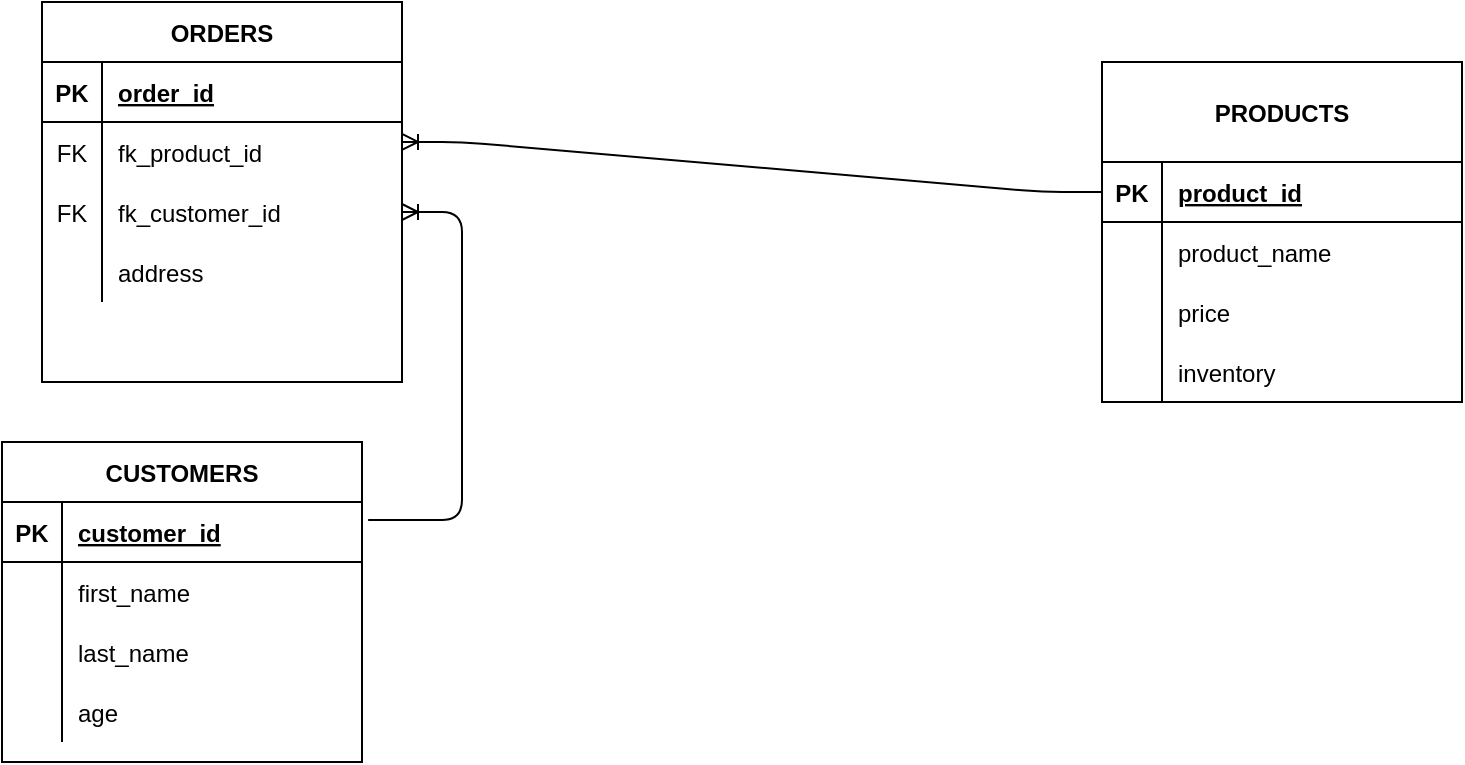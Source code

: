 <mxfile version="14.6.12" type="device"><diagram id="tWWqAjPVi3UzpjPd0Ssp" name="Page-1"><mxGraphModel dx="868" dy="482" grid="1" gridSize="10" guides="1" tooltips="1" connect="1" arrows="1" fold="1" page="1" pageScale="1" pageWidth="850" pageHeight="1100" math="0" shadow="0"><root><mxCell id="0"/><mxCell id="1" parent="0"/><mxCell id="pz_dj9EtpBRKpAkUoimE-24" value="ORDERS" style="shape=table;startSize=30;container=1;collapsible=1;childLayout=tableLayout;fixedRows=1;rowLines=0;fontStyle=1;align=center;resizeLast=1;" parent="1" vertex="1"><mxGeometry x="60" y="40" width="180" height="190" as="geometry"/></mxCell><mxCell id="pz_dj9EtpBRKpAkUoimE-25" value="" style="shape=partialRectangle;collapsible=0;dropTarget=0;pointerEvents=0;fillColor=none;top=0;left=0;bottom=1;right=0;points=[[0,0.5],[1,0.5]];portConstraint=eastwest;" parent="pz_dj9EtpBRKpAkUoimE-24" vertex="1"><mxGeometry y="30" width="180" height="30" as="geometry"/></mxCell><mxCell id="pz_dj9EtpBRKpAkUoimE-26" value="PK" style="shape=partialRectangle;connectable=0;fillColor=none;top=0;left=0;bottom=0;right=0;fontStyle=1;overflow=hidden;" parent="pz_dj9EtpBRKpAkUoimE-25" vertex="1"><mxGeometry width="30" height="30" as="geometry"/></mxCell><mxCell id="pz_dj9EtpBRKpAkUoimE-27" value="order_id" style="shape=partialRectangle;connectable=0;fillColor=none;top=0;left=0;bottom=0;right=0;align=left;spacingLeft=6;fontStyle=5;overflow=hidden;" parent="pz_dj9EtpBRKpAkUoimE-25" vertex="1"><mxGeometry x="30" width="150" height="30" as="geometry"/></mxCell><mxCell id="pz_dj9EtpBRKpAkUoimE-28" value="" style="shape=partialRectangle;collapsible=0;dropTarget=0;pointerEvents=0;fillColor=none;top=0;left=0;bottom=0;right=0;points=[[0,0.5],[1,0.5]];portConstraint=eastwest;" parent="pz_dj9EtpBRKpAkUoimE-24" vertex="1"><mxGeometry y="60" width="180" height="30" as="geometry"/></mxCell><mxCell id="pz_dj9EtpBRKpAkUoimE-29" value="FK" style="shape=partialRectangle;connectable=0;fillColor=none;top=0;left=0;bottom=0;right=0;editable=1;overflow=hidden;" parent="pz_dj9EtpBRKpAkUoimE-28" vertex="1"><mxGeometry width="30" height="30" as="geometry"/></mxCell><mxCell id="pz_dj9EtpBRKpAkUoimE-30" value="fk_product_id" style="shape=partialRectangle;connectable=0;fillColor=none;top=0;left=0;bottom=0;right=0;align=left;spacingLeft=6;overflow=hidden;" parent="pz_dj9EtpBRKpAkUoimE-28" vertex="1"><mxGeometry x="30" width="150" height="30" as="geometry"/></mxCell><mxCell id="pz_dj9EtpBRKpAkUoimE-31" value="" style="shape=partialRectangle;collapsible=0;dropTarget=0;pointerEvents=0;fillColor=none;top=0;left=0;bottom=0;right=0;points=[[0,0.5],[1,0.5]];portConstraint=eastwest;" parent="pz_dj9EtpBRKpAkUoimE-24" vertex="1"><mxGeometry y="90" width="180" height="30" as="geometry"/></mxCell><mxCell id="pz_dj9EtpBRKpAkUoimE-32" value="FK" style="shape=partialRectangle;connectable=0;fillColor=none;top=0;left=0;bottom=0;right=0;editable=1;overflow=hidden;" parent="pz_dj9EtpBRKpAkUoimE-31" vertex="1"><mxGeometry width="30" height="30" as="geometry"/></mxCell><mxCell id="pz_dj9EtpBRKpAkUoimE-33" value="fk_customer_id" style="shape=partialRectangle;connectable=0;fillColor=none;top=0;left=0;bottom=0;right=0;align=left;spacingLeft=6;overflow=hidden;" parent="pz_dj9EtpBRKpAkUoimE-31" vertex="1"><mxGeometry x="30" width="150" height="30" as="geometry"/></mxCell><mxCell id="pz_dj9EtpBRKpAkUoimE-34" value="" style="shape=partialRectangle;collapsible=0;dropTarget=0;pointerEvents=0;fillColor=none;top=0;left=0;bottom=0;right=0;points=[[0,0.5],[1,0.5]];portConstraint=eastwest;" parent="pz_dj9EtpBRKpAkUoimE-24" vertex="1"><mxGeometry y="120" width="180" height="30" as="geometry"/></mxCell><mxCell id="pz_dj9EtpBRKpAkUoimE-35" value="" style="shape=partialRectangle;connectable=0;fillColor=none;top=0;left=0;bottom=0;right=0;editable=1;overflow=hidden;" parent="pz_dj9EtpBRKpAkUoimE-34" vertex="1"><mxGeometry width="30" height="30" as="geometry"/></mxCell><mxCell id="pz_dj9EtpBRKpAkUoimE-36" value="address" style="shape=partialRectangle;connectable=0;fillColor=none;top=0;left=0;bottom=0;right=0;align=left;spacingLeft=6;overflow=hidden;" parent="pz_dj9EtpBRKpAkUoimE-34" vertex="1"><mxGeometry x="30" width="150" height="30" as="geometry"/></mxCell><mxCell id="pz_dj9EtpBRKpAkUoimE-50" value="CUSTOMERS" style="shape=table;startSize=30;container=1;collapsible=1;childLayout=tableLayout;fixedRows=1;rowLines=0;fontStyle=1;align=center;resizeLast=1;" parent="1" vertex="1"><mxGeometry x="40" y="260" width="180" height="160" as="geometry"/></mxCell><mxCell id="pz_dj9EtpBRKpAkUoimE-51" value="" style="shape=partialRectangle;collapsible=0;dropTarget=0;pointerEvents=0;fillColor=none;top=0;left=0;bottom=1;right=0;points=[[0,0.5],[1,0.5]];portConstraint=eastwest;" parent="pz_dj9EtpBRKpAkUoimE-50" vertex="1"><mxGeometry y="30" width="180" height="30" as="geometry"/></mxCell><mxCell id="pz_dj9EtpBRKpAkUoimE-52" value="PK" style="shape=partialRectangle;connectable=0;fillColor=none;top=0;left=0;bottom=0;right=0;fontStyle=1;overflow=hidden;" parent="pz_dj9EtpBRKpAkUoimE-51" vertex="1"><mxGeometry width="30" height="30" as="geometry"/></mxCell><mxCell id="pz_dj9EtpBRKpAkUoimE-53" value="customer_id" style="shape=partialRectangle;connectable=0;fillColor=none;top=0;left=0;bottom=0;right=0;align=left;spacingLeft=6;fontStyle=5;overflow=hidden;" parent="pz_dj9EtpBRKpAkUoimE-51" vertex="1"><mxGeometry x="30" width="150" height="30" as="geometry"/></mxCell><mxCell id="pz_dj9EtpBRKpAkUoimE-54" value="" style="shape=partialRectangle;collapsible=0;dropTarget=0;pointerEvents=0;fillColor=none;top=0;left=0;bottom=0;right=0;points=[[0,0.5],[1,0.5]];portConstraint=eastwest;" parent="pz_dj9EtpBRKpAkUoimE-50" vertex="1"><mxGeometry y="60" width="180" height="30" as="geometry"/></mxCell><mxCell id="pz_dj9EtpBRKpAkUoimE-55" value="" style="shape=partialRectangle;connectable=0;fillColor=none;top=0;left=0;bottom=0;right=0;editable=1;overflow=hidden;" parent="pz_dj9EtpBRKpAkUoimE-54" vertex="1"><mxGeometry width="30" height="30" as="geometry"/></mxCell><mxCell id="pz_dj9EtpBRKpAkUoimE-56" value="first_name" style="shape=partialRectangle;connectable=0;fillColor=none;top=0;left=0;bottom=0;right=0;align=left;spacingLeft=6;overflow=hidden;" parent="pz_dj9EtpBRKpAkUoimE-54" vertex="1"><mxGeometry x="30" width="150" height="30" as="geometry"/></mxCell><mxCell id="pz_dj9EtpBRKpAkUoimE-57" value="" style="shape=partialRectangle;collapsible=0;dropTarget=0;pointerEvents=0;fillColor=none;top=0;left=0;bottom=0;right=0;points=[[0,0.5],[1,0.5]];portConstraint=eastwest;" parent="pz_dj9EtpBRKpAkUoimE-50" vertex="1"><mxGeometry y="90" width="180" height="30" as="geometry"/></mxCell><mxCell id="pz_dj9EtpBRKpAkUoimE-58" value="" style="shape=partialRectangle;connectable=0;fillColor=none;top=0;left=0;bottom=0;right=0;editable=1;overflow=hidden;" parent="pz_dj9EtpBRKpAkUoimE-57" vertex="1"><mxGeometry width="30" height="30" as="geometry"/></mxCell><mxCell id="pz_dj9EtpBRKpAkUoimE-59" value="last_name" style="shape=partialRectangle;connectable=0;fillColor=none;top=0;left=0;bottom=0;right=0;align=left;spacingLeft=6;overflow=hidden;" parent="pz_dj9EtpBRKpAkUoimE-57" vertex="1"><mxGeometry x="30" width="150" height="30" as="geometry"/></mxCell><mxCell id="pz_dj9EtpBRKpAkUoimE-60" value="" style="shape=partialRectangle;collapsible=0;dropTarget=0;pointerEvents=0;fillColor=none;top=0;left=0;bottom=0;right=0;points=[[0,0.5],[1,0.5]];portConstraint=eastwest;" parent="pz_dj9EtpBRKpAkUoimE-50" vertex="1"><mxGeometry y="120" width="180" height="30" as="geometry"/></mxCell><mxCell id="pz_dj9EtpBRKpAkUoimE-61" value="" style="shape=partialRectangle;connectable=0;fillColor=none;top=0;left=0;bottom=0;right=0;editable=1;overflow=hidden;" parent="pz_dj9EtpBRKpAkUoimE-60" vertex="1"><mxGeometry width="30" height="30" as="geometry"/></mxCell><mxCell id="pz_dj9EtpBRKpAkUoimE-62" value="age" style="shape=partialRectangle;connectable=0;fillColor=none;top=0;left=0;bottom=0;right=0;align=left;spacingLeft=6;overflow=hidden;" parent="pz_dj9EtpBRKpAkUoimE-60" vertex="1"><mxGeometry x="30" width="150" height="30" as="geometry"/></mxCell><mxCell id="u2fMgaXsOnDYg_jqCYGO-6" value="" style="edgeStyle=entityRelationEdgeStyle;fontSize=12;html=1;endArrow=ERoneToMany;exitX=1.017;exitY=0.3;exitDx=0;exitDy=0;exitPerimeter=0;" edge="1" parent="1" source="pz_dj9EtpBRKpAkUoimE-51" target="pz_dj9EtpBRKpAkUoimE-31"><mxGeometry width="100" height="100" relative="1" as="geometry"><mxPoint x="510" y="200" as="sourcePoint"/><mxPoint x="610" y="100" as="targetPoint"/></mxGeometry></mxCell><mxCell id="u2fMgaXsOnDYg_jqCYGO-7" value="PRODUCTS" style="shape=table;startSize=50;container=1;collapsible=1;childLayout=tableLayout;fixedRows=1;rowLines=0;fontStyle=1;align=center;resizeLast=1;" vertex="1" parent="1"><mxGeometry x="590" y="70" width="180" height="170" as="geometry"/></mxCell><mxCell id="u2fMgaXsOnDYg_jqCYGO-8" value="" style="shape=partialRectangle;collapsible=0;dropTarget=0;pointerEvents=0;fillColor=none;top=0;left=0;bottom=1;right=0;points=[[0,0.5],[1,0.5]];portConstraint=eastwest;" vertex="1" parent="u2fMgaXsOnDYg_jqCYGO-7"><mxGeometry y="50" width="180" height="30" as="geometry"/></mxCell><mxCell id="u2fMgaXsOnDYg_jqCYGO-9" value="PK" style="shape=partialRectangle;connectable=0;fillColor=none;top=0;left=0;bottom=0;right=0;fontStyle=1;overflow=hidden;" vertex="1" parent="u2fMgaXsOnDYg_jqCYGO-8"><mxGeometry width="30" height="30" as="geometry"/></mxCell><mxCell id="u2fMgaXsOnDYg_jqCYGO-10" value="product_id" style="shape=partialRectangle;connectable=0;fillColor=none;top=0;left=0;bottom=0;right=0;align=left;spacingLeft=6;fontStyle=5;overflow=hidden;" vertex="1" parent="u2fMgaXsOnDYg_jqCYGO-8"><mxGeometry x="30" width="150" height="30" as="geometry"/></mxCell><mxCell id="u2fMgaXsOnDYg_jqCYGO-11" value="" style="shape=partialRectangle;collapsible=0;dropTarget=0;pointerEvents=0;fillColor=none;top=0;left=0;bottom=0;right=0;points=[[0,0.5],[1,0.5]];portConstraint=eastwest;" vertex="1" parent="u2fMgaXsOnDYg_jqCYGO-7"><mxGeometry y="80" width="180" height="30" as="geometry"/></mxCell><mxCell id="u2fMgaXsOnDYg_jqCYGO-12" value="" style="shape=partialRectangle;connectable=0;fillColor=none;top=0;left=0;bottom=0;right=0;editable=1;overflow=hidden;" vertex="1" parent="u2fMgaXsOnDYg_jqCYGO-11"><mxGeometry width="30" height="30" as="geometry"/></mxCell><mxCell id="u2fMgaXsOnDYg_jqCYGO-13" value="product_name" style="shape=partialRectangle;connectable=0;fillColor=none;top=0;left=0;bottom=0;right=0;align=left;spacingLeft=6;overflow=hidden;" vertex="1" parent="u2fMgaXsOnDYg_jqCYGO-11"><mxGeometry x="30" width="150" height="30" as="geometry"/></mxCell><mxCell id="u2fMgaXsOnDYg_jqCYGO-14" value="" style="shape=partialRectangle;collapsible=0;dropTarget=0;pointerEvents=0;fillColor=none;top=0;left=0;bottom=0;right=0;points=[[0,0.5],[1,0.5]];portConstraint=eastwest;" vertex="1" parent="u2fMgaXsOnDYg_jqCYGO-7"><mxGeometry y="110" width="180" height="30" as="geometry"/></mxCell><mxCell id="u2fMgaXsOnDYg_jqCYGO-15" value="" style="shape=partialRectangle;connectable=0;fillColor=none;top=0;left=0;bottom=0;right=0;editable=1;overflow=hidden;" vertex="1" parent="u2fMgaXsOnDYg_jqCYGO-14"><mxGeometry width="30" height="30" as="geometry"/></mxCell><mxCell id="u2fMgaXsOnDYg_jqCYGO-16" value="price" style="shape=partialRectangle;connectable=0;fillColor=none;top=0;left=0;bottom=0;right=0;align=left;spacingLeft=6;overflow=hidden;" vertex="1" parent="u2fMgaXsOnDYg_jqCYGO-14"><mxGeometry x="30" width="150" height="30" as="geometry"/></mxCell><mxCell id="u2fMgaXsOnDYg_jqCYGO-17" value="" style="shape=partialRectangle;collapsible=0;dropTarget=0;pointerEvents=0;fillColor=none;top=0;left=0;bottom=0;right=0;points=[[0,0.5],[1,0.5]];portConstraint=eastwest;" vertex="1" parent="u2fMgaXsOnDYg_jqCYGO-7"><mxGeometry y="140" width="180" height="30" as="geometry"/></mxCell><mxCell id="u2fMgaXsOnDYg_jqCYGO-18" value="" style="shape=partialRectangle;connectable=0;fillColor=none;top=0;left=0;bottom=0;right=0;editable=1;overflow=hidden;" vertex="1" parent="u2fMgaXsOnDYg_jqCYGO-17"><mxGeometry width="30" height="30" as="geometry"/></mxCell><mxCell id="u2fMgaXsOnDYg_jqCYGO-19" value="inventory" style="shape=partialRectangle;connectable=0;fillColor=none;top=0;left=0;bottom=0;right=0;align=left;spacingLeft=6;overflow=hidden;" vertex="1" parent="u2fMgaXsOnDYg_jqCYGO-17"><mxGeometry x="30" width="150" height="30" as="geometry"/></mxCell><mxCell id="u2fMgaXsOnDYg_jqCYGO-20" value="" style="edgeStyle=entityRelationEdgeStyle;fontSize=12;html=1;endArrow=ERoneToMany;entryX=1;entryY=0.333;entryDx=0;entryDy=0;entryPerimeter=0;" edge="1" parent="1" source="u2fMgaXsOnDYg_jqCYGO-8" target="pz_dj9EtpBRKpAkUoimE-28"><mxGeometry width="100" height="100" relative="1" as="geometry"><mxPoint x="350" y="300" as="sourcePoint"/><mxPoint x="280" y="110" as="targetPoint"/></mxGeometry></mxCell></root></mxGraphModel></diagram></mxfile>
